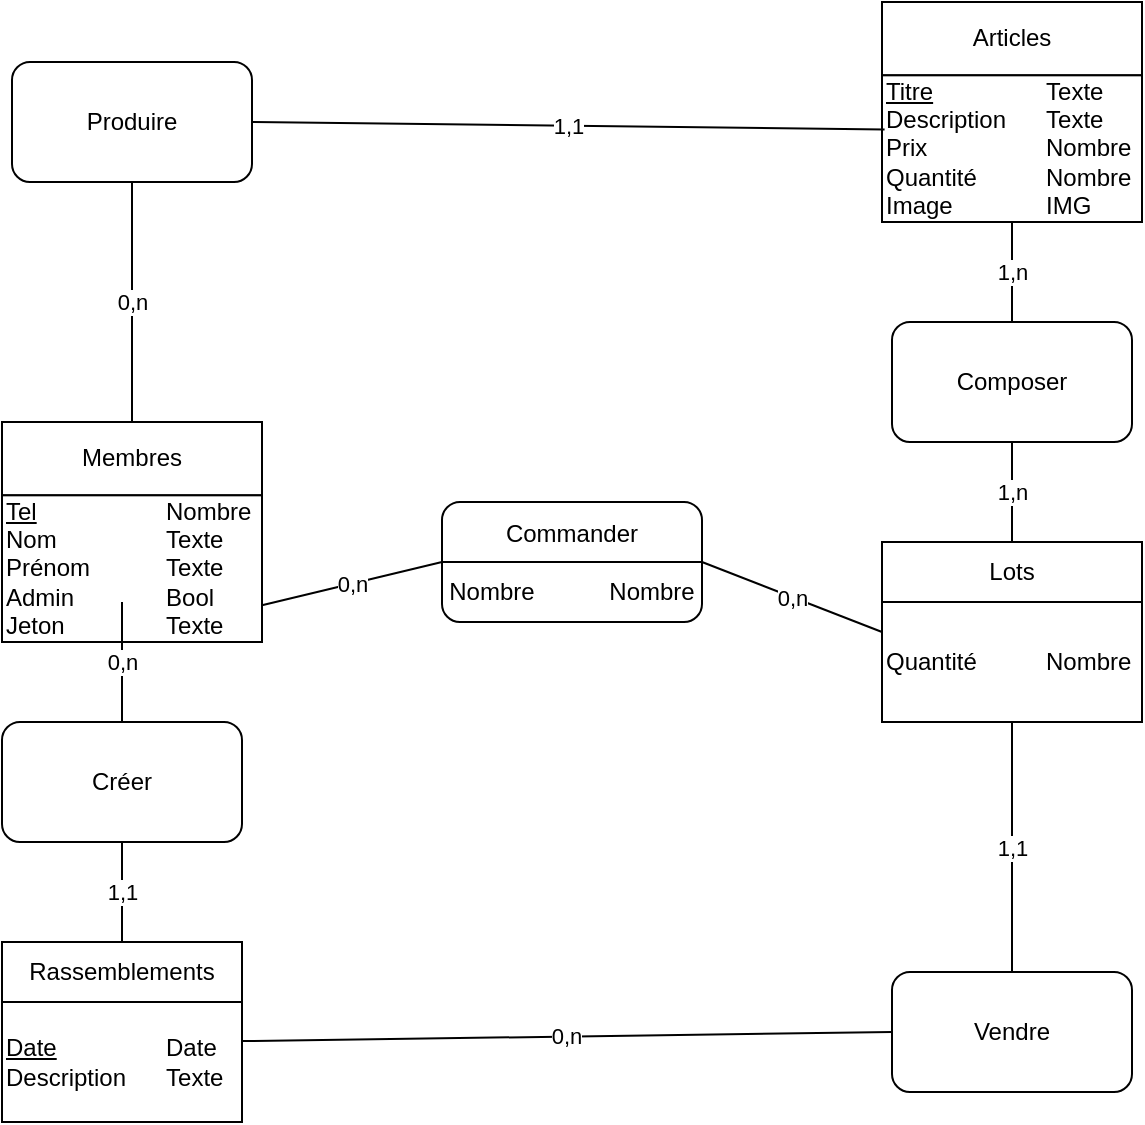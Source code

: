 <mxfile version="17.5.0" type="device"><diagram id="olo44yXJS6qwj-hFS0cp" name="Page-1"><mxGraphModel dx="1385" dy="614" grid="1" gridSize="10" guides="1" tooltips="1" connect="1" arrows="1" fold="1" page="1" pageScale="1" pageWidth="827" pageHeight="1169" math="0" shadow="0"><root><mxCell id="0"/><mxCell id="1" parent="0"/><mxCell id="yeDNE2HgNxTQaUWwIGuH-5" value="" style="group" parent="1" vertex="1" connectable="0"><mxGeometry x="70" y="280" width="130" height="110" as="geometry"/></mxCell><mxCell id="yeDNE2HgNxTQaUWwIGuH-2" value="Membres" style="rounded=0;whiteSpace=wrap;html=1;" parent="yeDNE2HgNxTQaUWwIGuH-5" vertex="1"><mxGeometry width="130" height="36.667" as="geometry"/></mxCell><mxCell id="yeDNE2HgNxTQaUWwIGuH-4" value="&lt;u&gt;Tel&lt;/u&gt;&lt;span style=&quot;white-space: pre&quot;&gt;&#9;&lt;/span&gt;&lt;span style=&quot;white-space: pre&quot;&gt;&#9;&lt;/span&gt;&lt;span style=&quot;white-space: pre&quot;&gt;&#9;&lt;/span&gt;Nombre&lt;br&gt;Nom&lt;span&gt;&#9;&lt;span style=&quot;white-space: pre&quot;&gt;&#9;&lt;/span&gt;&lt;span style=&quot;white-space: pre&quot;&gt;&#9;&lt;/span&gt;&lt;/span&gt;Texte&lt;br&gt;Prénom&lt;span style=&quot;white-space: pre&quot;&gt;&#9;&lt;/span&gt;&lt;span style=&quot;white-space: pre&quot;&gt;&#9;&lt;/span&gt;Texte&lt;br&gt;Admin&lt;span style=&quot;white-space: pre&quot;&gt;&#9;&lt;/span&gt;&lt;span style=&quot;white-space: pre&quot;&gt;&#9;&lt;/span&gt;Bool&lt;br&gt;Jeton&lt;span style=&quot;white-space: pre&quot;&gt;&#9;&lt;/span&gt;&lt;span style=&quot;white-space: pre&quot;&gt;&#9;&lt;/span&gt;Texte" style="rounded=0;whiteSpace=wrap;html=1;align=left;" parent="yeDNE2HgNxTQaUWwIGuH-5" vertex="1"><mxGeometry y="36.667" width="130" height="73.333" as="geometry"/></mxCell><mxCell id="yeDNE2HgNxTQaUWwIGuH-7" value="" style="group" parent="1" vertex="1" connectable="0"><mxGeometry x="510" y="70" width="130" height="110" as="geometry"/></mxCell><mxCell id="yeDNE2HgNxTQaUWwIGuH-8" value="Articles" style="rounded=0;whiteSpace=wrap;html=1;" parent="yeDNE2HgNxTQaUWwIGuH-7" vertex="1"><mxGeometry width="130" height="36.667" as="geometry"/></mxCell><mxCell id="yeDNE2HgNxTQaUWwIGuH-9" value="&lt;u&gt;Titre&lt;/u&gt;&lt;span style=&quot;white-space: pre&quot;&gt;&#9;&lt;/span&gt;&lt;span style=&quot;white-space: pre&quot;&gt;&#9;&lt;span style=&quot;white-space: pre&quot;&gt;&#9;&lt;/span&gt;T&lt;/span&gt;exte&lt;br&gt;Description&lt;span style=&quot;white-space: pre&quot;&gt;&#9;&lt;/span&gt;Texte&lt;br&gt;Prix&lt;span style=&quot;white-space: pre&quot;&gt;&#9;&lt;/span&gt;&lt;span style=&quot;white-space: pre&quot;&gt;&#9;&lt;/span&gt;&lt;span style=&quot;white-space: pre&quot;&gt;&#9;&lt;/span&gt;Nombre&lt;br&gt;Quantité&lt;span style=&quot;white-space: pre&quot;&gt;&#9;&lt;/span&gt;&lt;span style=&quot;white-space: pre&quot;&gt;&#9;&lt;/span&gt;Nombre&lt;br&gt;Image&lt;span style=&quot;white-space: pre&quot;&gt;&#9;&lt;/span&gt;&lt;span style=&quot;white-space: pre&quot;&gt;&#9;&lt;/span&gt;IMG" style="rounded=0;whiteSpace=wrap;html=1;align=left;" parent="yeDNE2HgNxTQaUWwIGuH-7" vertex="1"><mxGeometry y="36.667" width="130" height="73.333" as="geometry"/></mxCell><mxCell id="pCuGuJafudrWQEXX2b-n-3" value="" style="group" vertex="1" connectable="0" parent="1"><mxGeometry x="70" y="540" width="120" height="90" as="geometry"/></mxCell><mxCell id="pCuGuJafudrWQEXX2b-n-4" value="Rassemblements" style="rounded=0;whiteSpace=wrap;html=1;" vertex="1" parent="pCuGuJafudrWQEXX2b-n-3"><mxGeometry width="120" height="30" as="geometry"/></mxCell><mxCell id="pCuGuJafudrWQEXX2b-n-5" value="&lt;u&gt;Date&lt;/u&gt;&lt;span style=&quot;white-space: pre&quot;&gt;&#9;&lt;/span&gt;&lt;span style=&quot;white-space: pre&quot;&gt;&#9;&lt;/span&gt;Date&lt;br&gt;Description&lt;span style=&quot;white-space: pre&quot;&gt;&#9;&lt;/span&gt;Texte" style="rounded=0;whiteSpace=wrap;html=1;align=left;" vertex="1" parent="pCuGuJafudrWQEXX2b-n-3"><mxGeometry y="30" width="120" height="60" as="geometry"/></mxCell><mxCell id="pCuGuJafudrWQEXX2b-n-11" value="Créer" style="rounded=1;whiteSpace=wrap;html=1;" vertex="1" parent="1"><mxGeometry x="70" y="430" width="120" height="60" as="geometry"/></mxCell><mxCell id="pCuGuJafudrWQEXX2b-n-15" value="0,n" style="endArrow=none;html=1;rounded=0;" edge="1" parent="1" source="pCuGuJafudrWQEXX2b-n-11"><mxGeometry width="50" height="50" relative="1" as="geometry"><mxPoint x="290" y="385" as="sourcePoint"/><mxPoint x="130" y="370" as="targetPoint"/></mxGeometry></mxCell><mxCell id="pCuGuJafudrWQEXX2b-n-16" value="1,1" style="endArrow=none;html=1;rounded=0;entryX=0.5;entryY=1;entryDx=0;entryDy=0;" edge="1" parent="1" source="pCuGuJafudrWQEXX2b-n-4" target="pCuGuJafudrWQEXX2b-n-11"><mxGeometry width="50" height="50" relative="1" as="geometry"><mxPoint x="250" y="475" as="sourcePoint"/><mxPoint x="300" y="425" as="targetPoint"/></mxGeometry></mxCell><mxCell id="pCuGuJafudrWQEXX2b-n-19" value="" style="group" vertex="1" connectable="0" parent="1"><mxGeometry x="510" y="340" width="130" height="90" as="geometry"/></mxCell><mxCell id="pCuGuJafudrWQEXX2b-n-20" value="Lots" style="rounded=0;whiteSpace=wrap;html=1;" vertex="1" parent="pCuGuJafudrWQEXX2b-n-19"><mxGeometry width="130" height="30" as="geometry"/></mxCell><mxCell id="pCuGuJafudrWQEXX2b-n-21" value="Quantité&lt;span style=&quot;white-space: pre&quot;&gt;&#9;&lt;/span&gt;&lt;span style=&quot;white-space: pre&quot;&gt;&#9;&lt;/span&gt;Nombre" style="rounded=0;whiteSpace=wrap;html=1;align=left;" vertex="1" parent="pCuGuJafudrWQEXX2b-n-19"><mxGeometry y="30" width="130" height="60" as="geometry"/></mxCell><mxCell id="pCuGuJafudrWQEXX2b-n-37" style="edgeStyle=orthogonalEdgeStyle;rounded=0;orthogonalLoop=1;jettySize=auto;html=1;exitX=0.5;exitY=1;exitDx=0;exitDy=0;" edge="1" parent="pCuGuJafudrWQEXX2b-n-19" source="pCuGuJafudrWQEXX2b-n-20" target="pCuGuJafudrWQEXX2b-n-20"><mxGeometry relative="1" as="geometry"/></mxCell><mxCell id="pCuGuJafudrWQEXX2b-n-22" value="Vendre" style="rounded=1;whiteSpace=wrap;html=1;" vertex="1" parent="1"><mxGeometry x="515" y="555" width="120" height="60" as="geometry"/></mxCell><mxCell id="pCuGuJafudrWQEXX2b-n-23" value="Composer" style="rounded=1;whiteSpace=wrap;html=1;" vertex="1" parent="1"><mxGeometry x="515" y="230" width="120" height="60" as="geometry"/></mxCell><mxCell id="pCuGuJafudrWQEXX2b-n-24" value="Produire" style="rounded=1;whiteSpace=wrap;html=1;" vertex="1" parent="1"><mxGeometry x="75" y="100.0" width="120" height="60" as="geometry"/></mxCell><mxCell id="pCuGuJafudrWQEXX2b-n-26" value="0,n" style="endArrow=none;html=1;rounded=0;exitX=0.997;exitY=0.326;exitDx=0;exitDy=0;exitPerimeter=0;entryX=0;entryY=0.5;entryDx=0;entryDy=0;" edge="1" parent="1" source="pCuGuJafudrWQEXX2b-n-5" target="pCuGuJafudrWQEXX2b-n-22"><mxGeometry width="50" height="50" relative="1" as="geometry"><mxPoint x="560" y="425" as="sourcePoint"/><mxPoint x="610" y="375" as="targetPoint"/></mxGeometry></mxCell><mxCell id="pCuGuJafudrWQEXX2b-n-27" value="1,n" style="endArrow=none;html=1;rounded=0;entryX=0.5;entryY=0;entryDx=0;entryDy=0;exitX=0.5;exitY=1;exitDx=0;exitDy=0;" edge="1" parent="1" source="pCuGuJafudrWQEXX2b-n-23" target="pCuGuJafudrWQEXX2b-n-20"><mxGeometry width="50" height="50" relative="1" as="geometry"><mxPoint x="570" y="435" as="sourcePoint"/><mxPoint x="620" y="385" as="targetPoint"/></mxGeometry></mxCell><mxCell id="pCuGuJafudrWQEXX2b-n-29" value="1,n" style="endArrow=none;html=1;rounded=0;entryX=0.5;entryY=0;entryDx=0;entryDy=0;exitX=0.5;exitY=1;exitDx=0;exitDy=0;" edge="1" parent="1" source="yeDNE2HgNxTQaUWwIGuH-9" target="pCuGuJafudrWQEXX2b-n-23"><mxGeometry width="50" height="50" relative="1" as="geometry"><mxPoint x="640" y="170" as="sourcePoint"/><mxPoint x="630" y="395" as="targetPoint"/></mxGeometry></mxCell><mxCell id="pCuGuJafudrWQEXX2b-n-30" value="1,1" style="endArrow=none;html=1;rounded=0;entryX=1;entryY=0.5;entryDx=0;entryDy=0;exitX=0.01;exitY=0.369;exitDx=0;exitDy=0;exitPerimeter=0;" edge="1" parent="1" source="yeDNE2HgNxTQaUWwIGuH-9" target="pCuGuJafudrWQEXX2b-n-24"><mxGeometry width="50" height="50" relative="1" as="geometry"><mxPoint x="590" y="455" as="sourcePoint"/><mxPoint x="640" y="405" as="targetPoint"/><Array as="points"/></mxGeometry></mxCell><mxCell id="pCuGuJafudrWQEXX2b-n-31" value="0,n" style="endArrow=none;html=1;rounded=0;entryX=0.5;entryY=0;entryDx=0;entryDy=0;exitX=0.5;exitY=1;exitDx=0;exitDy=0;" edge="1" parent="1" source="pCuGuJafudrWQEXX2b-n-24" target="yeDNE2HgNxTQaUWwIGuH-2"><mxGeometry width="50" height="50" relative="1" as="geometry"><mxPoint x="600" y="465" as="sourcePoint"/><mxPoint x="650" y="415" as="targetPoint"/><Array as="points"/></mxGeometry></mxCell><mxCell id="pCuGuJafudrWQEXX2b-n-33" value="1,1" style="endArrow=none;html=1;rounded=0;exitX=0.5;exitY=0;exitDx=0;exitDy=0;entryX=0.5;entryY=1;entryDx=0;entryDy=0;" edge="1" parent="1" source="pCuGuJafudrWQEXX2b-n-22" target="pCuGuJafudrWQEXX2b-n-21"><mxGeometry width="50" height="50" relative="1" as="geometry"><mxPoint x="380" y="385" as="sourcePoint"/><mxPoint x="640" y="460" as="targetPoint"/></mxGeometry></mxCell><mxCell id="pCuGuJafudrWQEXX2b-n-34" value="Commander&lt;br&gt;&lt;br&gt;&lt;div style=&quot;text-align: left&quot;&gt;Nombre&lt;span style=&quot;white-space: pre&quot;&gt;&#9;&lt;/span&gt;&lt;span style=&quot;white-space: pre&quot;&gt;&#9;&lt;/span&gt;Nombre&lt;/div&gt;" style="rounded=1;whiteSpace=wrap;html=1;" vertex="1" parent="1"><mxGeometry x="290" y="320" width="130" height="60" as="geometry"/></mxCell><mxCell id="pCuGuJafudrWQEXX2b-n-35" value="0,n" style="endArrow=none;html=1;rounded=0;entryX=0;entryY=0.5;entryDx=0;entryDy=0;exitX=1;exitY=0.75;exitDx=0;exitDy=0;" edge="1" parent="1" source="yeDNE2HgNxTQaUWwIGuH-4" target="pCuGuJafudrWQEXX2b-n-34"><mxGeometry width="50" height="50" relative="1" as="geometry"><mxPoint x="170" y="385" as="sourcePoint"/><mxPoint x="220" y="335" as="targetPoint"/></mxGeometry></mxCell><mxCell id="pCuGuJafudrWQEXX2b-n-36" value="0,n" style="endArrow=none;html=1;rounded=0;exitX=1;exitY=0.5;exitDx=0;exitDy=0;entryX=0;entryY=0.25;entryDx=0;entryDy=0;" edge="1" parent="1" source="pCuGuJafudrWQEXX2b-n-34" target="pCuGuJafudrWQEXX2b-n-21"><mxGeometry width="50" height="50" relative="1" as="geometry"><mxPoint x="240" y="405" as="sourcePoint"/><mxPoint x="550" y="370" as="targetPoint"/></mxGeometry></mxCell><mxCell id="pCuGuJafudrWQEXX2b-n-38" value="" style="endArrow=none;html=1;rounded=0;entryX=0;entryY=0.5;entryDx=0;entryDy=0;exitX=1;exitY=0.5;exitDx=0;exitDy=0;" edge="1" parent="1" source="pCuGuJafudrWQEXX2b-n-34" target="pCuGuJafudrWQEXX2b-n-34"><mxGeometry width="50" height="50" relative="1" as="geometry"><mxPoint x="630" y="410" as="sourcePoint"/><mxPoint x="680" y="360" as="targetPoint"/></mxGeometry></mxCell></root></mxGraphModel></diagram></mxfile>